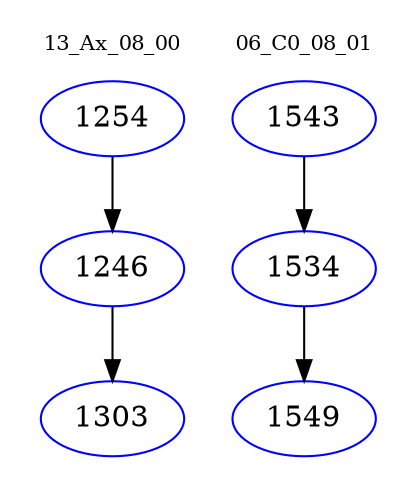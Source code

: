 digraph{
subgraph cluster_0 {
color = white
label = "13_Ax_08_00";
fontsize=10;
T0_1254 [label="1254", color="blue"]
T0_1254 -> T0_1246 [color="black"]
T0_1246 [label="1246", color="blue"]
T0_1246 -> T0_1303 [color="black"]
T0_1303 [label="1303", color="blue"]
}
subgraph cluster_1 {
color = white
label = "06_C0_08_01";
fontsize=10;
T1_1543 [label="1543", color="blue"]
T1_1543 -> T1_1534 [color="black"]
T1_1534 [label="1534", color="blue"]
T1_1534 -> T1_1549 [color="black"]
T1_1549 [label="1549", color="blue"]
}
}

